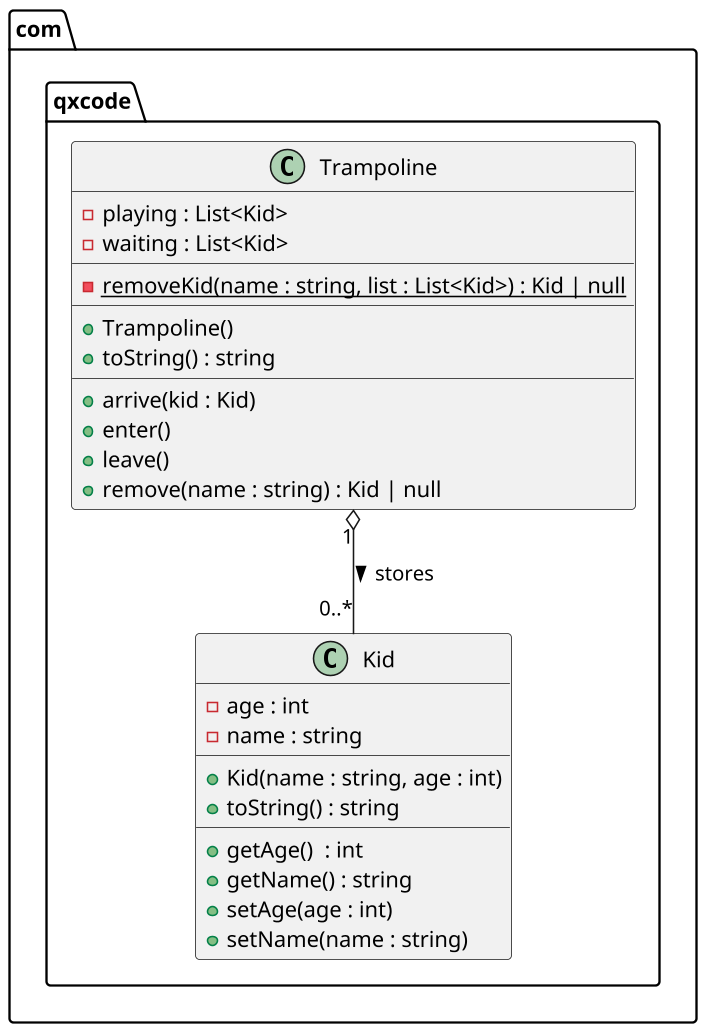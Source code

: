 @startuml

skinparam defaultFontName Hasklig
skinparam dpi 150

package com.qxcode {
  class Kid {
    - age : int
    - name : string
    __
    + Kid(name : string, age : int)
    + toString() : string
    __
    + getAge()  : int
    + getName() : string
    + setAge(age : int)
    + setName(name : string)
  }
  class Trampoline {
    - playing : List<Kid>
    - waiting : List<Kid>
    __
    - {static} removeKid(name : string, list : List<Kid>) : Kid | null
    __
    + Trampoline()
    + toString() : string
    __
    + arrive(kid : Kid)
    + enter()
    + leave()
    + remove(name : string) : Kid | null
  }
}
Trampoline "1" o--  "0..*" Kid : > stores
@enduml